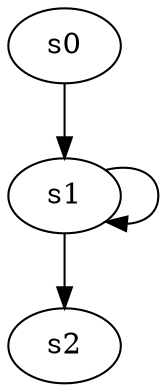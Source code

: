 digraph game_0182_chain_3 {
    s0 [name="s0", player=0];
    s1 [name="s1", player=1];
    s2 [name="s2", player=0];

    s0 -> s1;
    s1 -> s2;
    s1 -> s1 [constraint="time % 4 == 0"];
}
